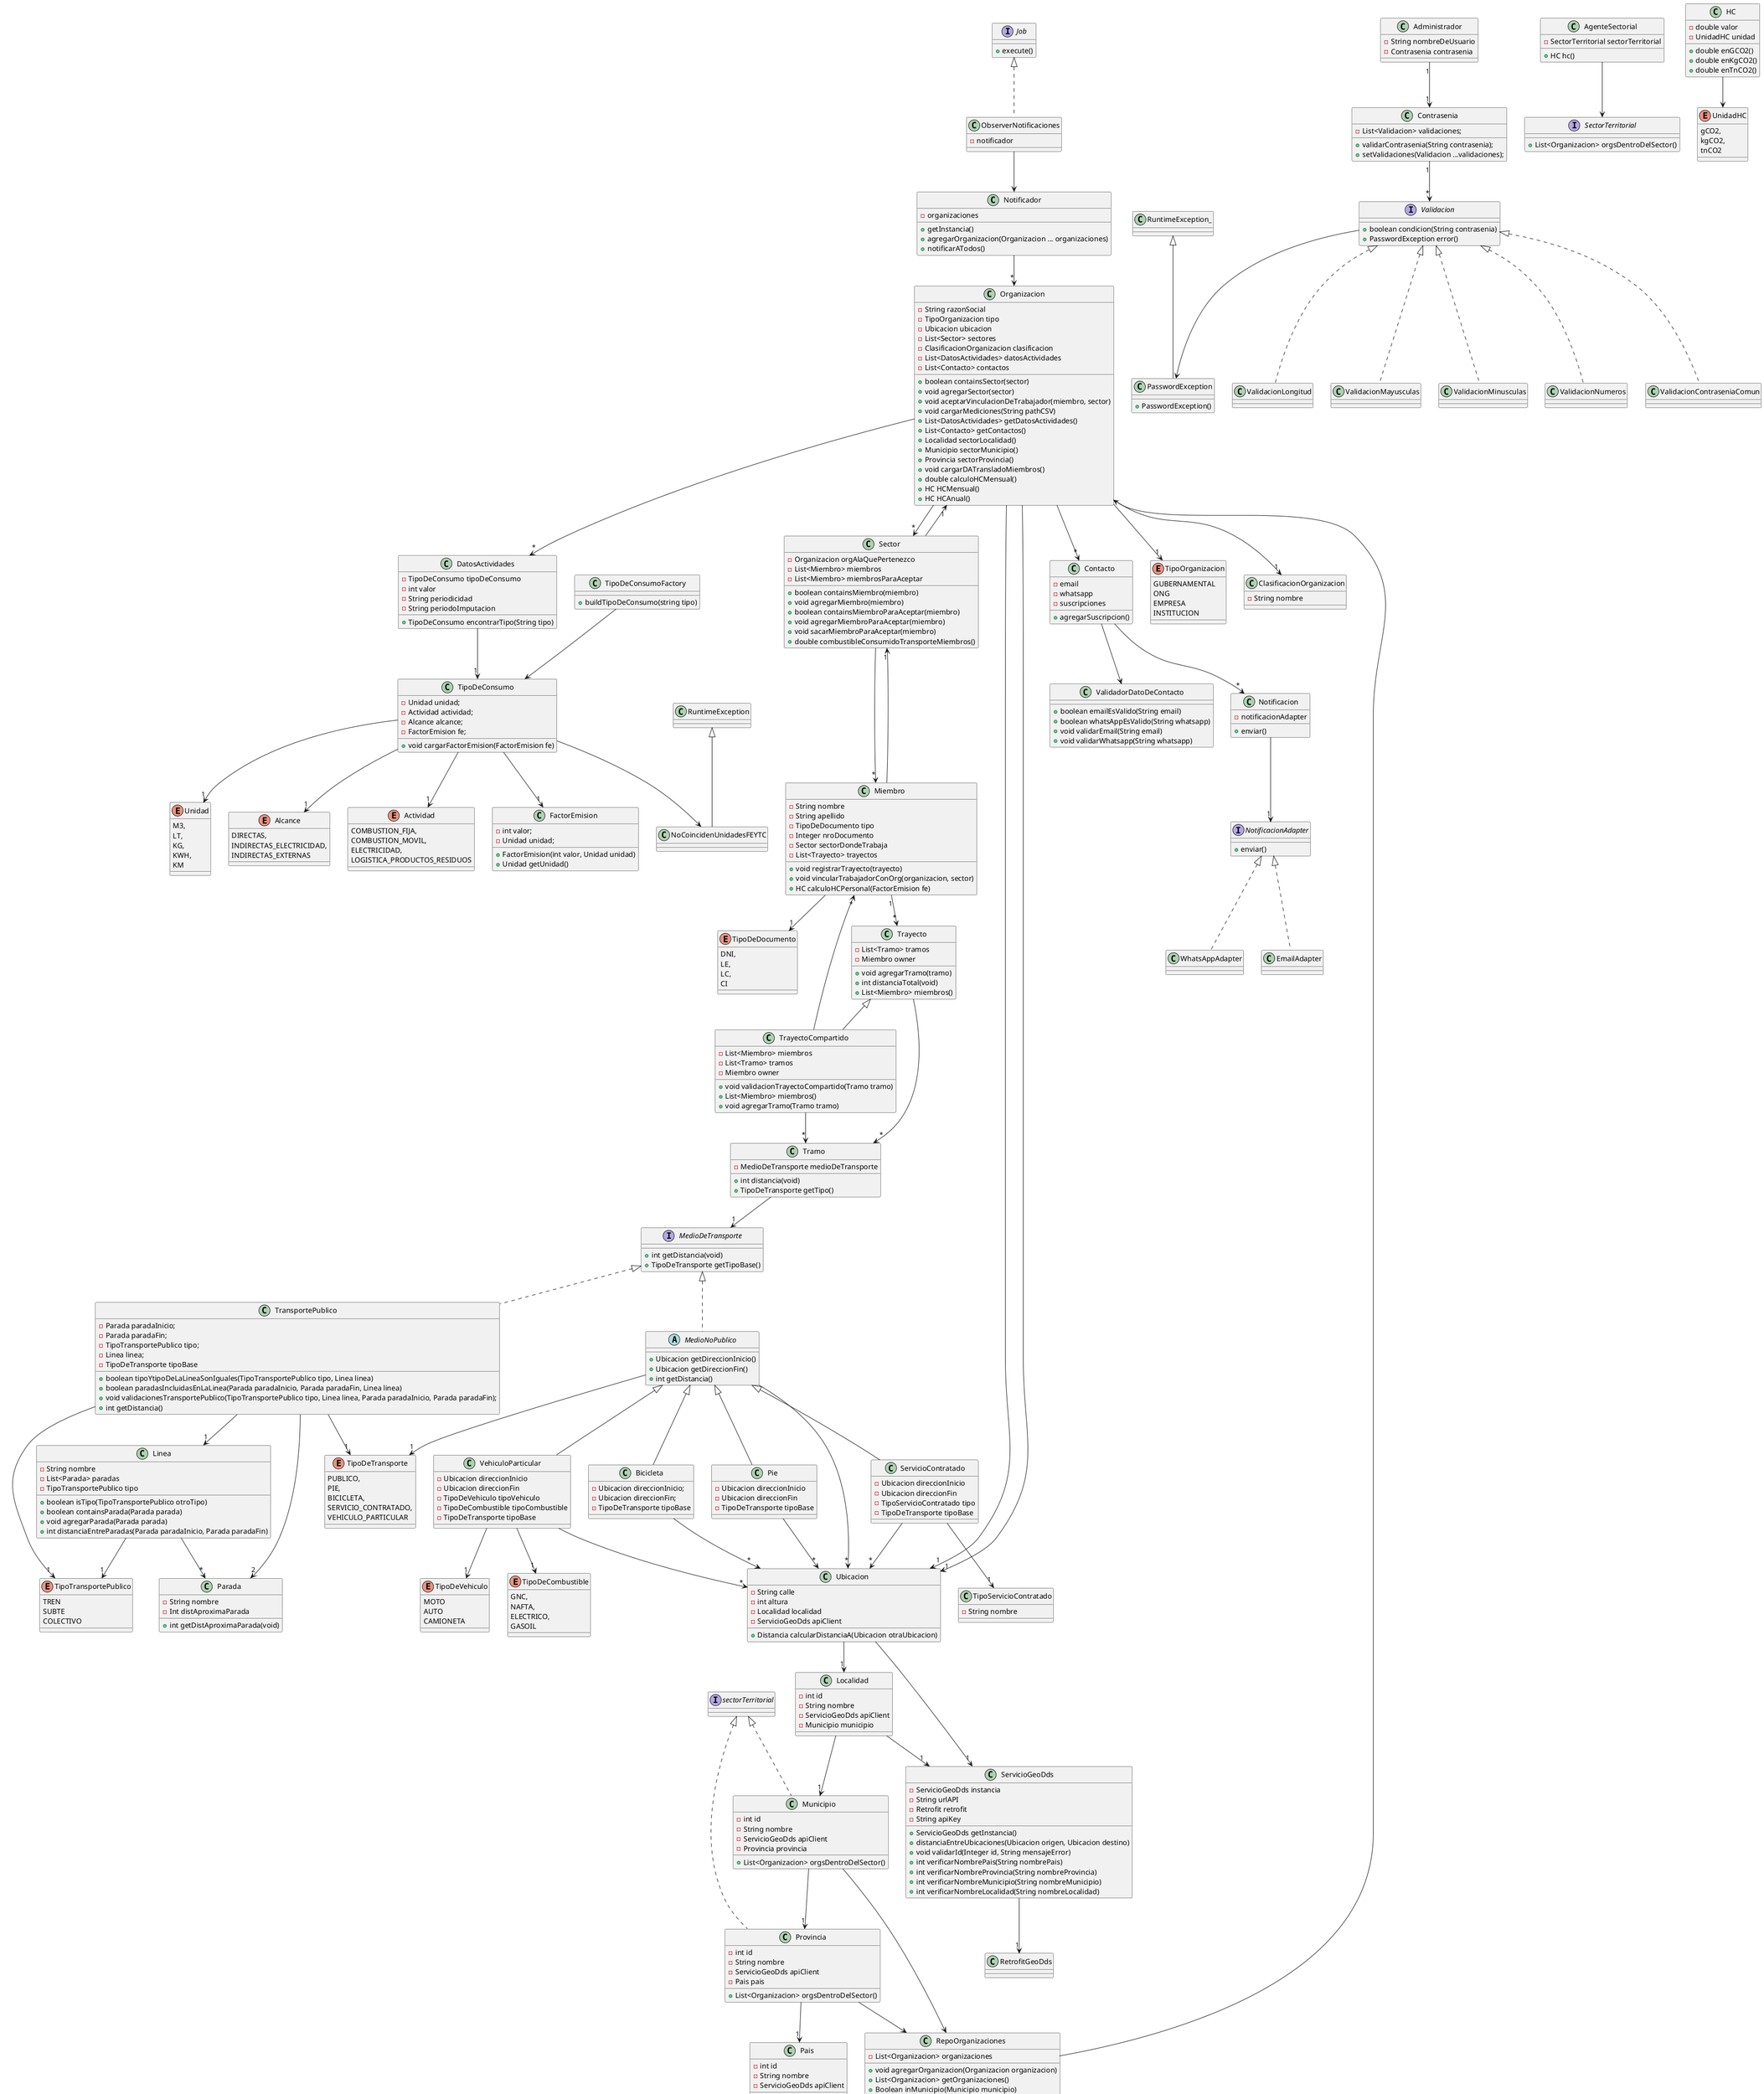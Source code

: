 @startuml diagrama-de-clases

'https://plantuml.com/class-diagram
' - private
' + public

' Part 1: Organizaciones y Miembros

enum TipoOrganizacion {
    GUBERNAMENTAL
    ONG
    EMPRESA
    INSTITUCION
}

class ClasificacionOrganizacion{
    - String nombre
}

class Organizacion {
    - String razonSocial
    - TipoOrganizacion tipo
    - Ubicacion ubicacion
    - List<Sector> sectores
    - ClasificacionOrganizacion clasificacion
    - List<DatosActividades> datosActividades
    - List<Contacto> contactos
    
    + boolean containsSector(sector)
    + void agregarSector(sector)
    + void aceptarVinculacionDeTrabajador(miembro, sector)
    + void cargarMediciones(String pathCSV)
    + List<DatosActividades> getDatosActividades()
    + List<Contacto> getContactos()
    + Localidad sectorLocalidad()
    + Municipio sectorMunicipio()
    + Provincia sectorProvincia()
    + void cargarDATransladoMiembros()
    + double calculoHCMensual()
    + HC HCMensual()
    + HC HCAnual()
}

class DatosActividades {
    - TipoDeConsumo tipoDeConsumo
    - int valor
    - String periodicidad
    - String periodoImputacion

    + TipoDeConsumo encontrarTipo(String tipo)
}

class TipoDeConsumo {
  - Unidad unidad;
  - Actividad actividad;
  - Alcance alcance;
  - FactorEmision fe;

  + void cargarFactorEmision(FactorEmision fe)
} 

DatosActividades --> "1" TipoDeConsumo

class NoCoincidenUnidadesFEYTC extends RuntimeException {}

class TipoDeConsumoFactory{
  + buildTipoDeConsumo(string tipo)
}

TipoDeConsumoFactory --> TipoDeConsumo

TipoDeConsumo --> NoCoincidenUnidadesFEYTC

class FactorEmision {
  - int valor;
  - Unidad unidad;

  + FactorEmision(int valor, Unidad unidad)
  + Unidad getUnidad() 
}

enum Unidad {
    M3,
    LT,
    KG,
    KWH,
    KM
}

enum Alcance {
  DIRECTAS, 
  INDIRECTAS_ELECTRICIDAD, 
  INDIRECTAS_EXTERNAS
}

enum Actividad {
  COMBUSTION_FIJA, 
  COMBUSTION_MOVIL, 
  ELECTRICIDAD, 
  LOGISTICA_PRODUCTOS_RESIDUOS
}

TipoDeConsumo --> "1" Alcance
TipoDeConsumo --> "1" Unidad
TipoDeConsumo --> "1" Actividad
TipoDeConsumo --> "1" FactorEmision

class Sector{
    - Organizacion orgAlaQuePertenezco
    - List<Miembro> miembros
    - List<Miembro> miembrosParaAceptar

    + boolean containsMiembro(miembro)
    + void agregarMiembro(miembro)
    + boolean containsMiembroParaAceptar(miembro)
    + void agregarMiembroParaAceptar(miembro)
    + void sacarMiembroParaAceptar(miembro)
    + double combustibleConsumidoTransporteMiembros()
}

class Miembro {
    - String nombre
    - String apellido
    - TipoDeDocumento tipo
    - Integer nroDocumento
    - Sector sectorDondeTrabaja
    - List<Trayecto> trayectos

    + void registrarTrayecto(trayecto)
    + void vincularTrabajadorConOrg(organizacion, sector)
    + HC calculoHCPersonal(FactorEmision fe)
}

enum TipoDeDocumento {
    DNI,
    LE,
    LC,
    CI
}

Miembro --> "1" TipoDeDocumento
Organizacion --> "1" TipoOrganizacion
Organizacion --> "1" ClasificacionOrganizacion
Organizacion --> "*" Sector
Organizacion --> "*" DatosActividades

Sector --> "1" Organizacion
Sector --> "*" Miembro
Miembro ---> "1" Sector


class Trayecto{
    - List<Tramo> tramos
    - Miembro owner

    + void agregarTramo(tramo)
    + int distanciaTotal(void)
    + List<Miembro> miembros()
}

class TrayectoCompartido extends Trayecto {
  - List<Miembro> miembros
  - List<Tramo> tramos
  - Miembro owner

  + void validacionTrayectoCompartido(Tramo tramo)
  + List<Miembro> miembros()
  + void agregarTramo(Tramo tramo)
}

TrayectoCompartido --> "*" Miembro
TrayectoCompartido --> "*" Tramo

class Tramo{
    - MedioDeTransporte medioDeTransporte

    + int distancia(void)
    + TipoDeTransporte getTipo()
}

interface MedioDeTransporte {
    + int getDistancia(void)
    + TipoDeTransporte getTipoBase()
}

class TransportePublico implements MedioDeTransporte{
  - Parada paradaInicio;
  - Parada paradaFin;
  - TipoTransportePublico tipo;
  - Linea linea;
  - TipoDeTransporte tipoBase
    
  + boolean tipoYtipoDeLaLineaSonIguales(TipoTransportePublico tipo, Linea linea)
  + boolean paradasIncluidasEnLaLinea(Parada paradaInicio, Parada paradaFin, Linea linea)
  + void validacionesTransportePublico(TipoTransportePublico tipo, Linea linea, Parada paradaInicio, Parada paradaFin);
  + int getDistancia()
}

TransportePublico --> "1" TipoDeTransporte

class VehiculoParticular extends MedioNoPublico {

  - Ubicacion direccionInicio
  - Ubicacion direccionFin
  - TipoDeVehiculo tipoVehiculo
  - TipoDeCombustible tipoCombustible
  - TipoDeTransporte tipoBase

}

MedioNoPublico --> "1" TipoDeTransporte

class ServicioContratado extends MedioNoPublico{
  -Ubicacion direccionInicio
  - Ubicacion direccionFin
  - TipoServicioContratado tipo
  - TipoDeTransporte tipoBase
}


abstract class MedioNoPublico implements MedioDeTransporte {
  + Ubicacion getDireccionInicio()
  + Ubicacion getDireccionFin()
  + int getDistancia()
}

class Bicicleta extends MedioNoPublico{
  - Ubicacion direccionInicio;
  - Ubicacion direccionFin;
  - TipoDeTransporte tipoBase
}


class Pie extends MedioNoPublico {
    - Ubicacion direccionInicio
    - Ubicacion direccionFin
    - TipoDeTransporte tipoBase
}

enum TipoDeVehiculo{
    MOTO
    AUTO
    CAMIONETA
}

enum TipoDeTransporte {
  PUBLICO,
  PIE,
  BICICLETA,
  SERVICIO_CONTRATADO,
  VEHICULO_PARTICULAR
}

enum TipoDeCombustible{
    GNC,
    NAFTA,
    ELECTRICO,
    GASOIL
}

enum TipoTransportePublico{
    TREN
    SUBTE
    COLECTIVO
}

class Parada{
    - String nombre
    - Int distAproximaParada

    + int getDistAproximaParada(void)
}

class Linea {

  - String nombre
  - List<Parada> paradas
  - TipoTransportePublico tipo
  + boolean isTipo(TipoTransportePublico otroTipo)
  + boolean containsParada(Parada parada)
  + void agregarParada(Parada parada)
  + int distanciaEntreParadas(Parada paradaInicio, Parada paradaFin)
}

class TipoServicioContratado{
    - String nombre
}

ServicioContratado --> "1" TipoServicioContratado

Miembro  "1" --> "*" Trayecto
Trayecto --> "*" Tramo
Tramo --> "1" MedioDeTransporte
TransportePublico --> "1" TipoTransportePublico
TransportePublico --> "1" Linea
VehiculoParticular --> "1" TipoDeVehiculo
VehiculoParticular --> "1" TipoDeCombustible
TransportePublico --> "2" Parada
Linea --> "*" Parada
Linea --> "1" TipoTransportePublico


class Contrasenia {
    - List<Validacion> validaciones;

    + validarContrasenia(String contrasenia);
    + setValidaciones(Validacion ...validaciones);
}

class RuntimeException{}

interface Validacion {
    + boolean condicion(String contrasenia)
    + PasswordException error()
}

class PasswordException extends RuntimeException_ {
    + PasswordException()
}

class RuntimeException_ {}

Contrasenia "1" --> "*" Validacion
Validacion --> PasswordException



class ValidacionLongitud implements Validacion{
}

class ValidacionMayusculas implements Validacion{
}

class ValidacionMinusculas implements Validacion {
}

class ValidacionNumeros implements Validacion {
}

class ValidacionContraseniaComun implements Validacion {
}

class Administrador {
    - String nombreDeUsuario
    - Contrasenia contrasenia
}

Administrador "1" --> "1" Contrasenia

class Ubicacion {
  - String calle
  - int altura
  - Localidad localidad
  - ServicioGeoDds apiClient
  + Distancia calcularDistanciaA(Ubicacion otraUbicacion)
}

class Localidad {
  - int id
  - String nombre
  - ServicioGeoDds apiClient
  - Municipio municipio
}

class Municipio implements sectorTerritorial {
  - int id
  - String nombre
  - ServicioGeoDds apiClient
  - Provincia provincia

  + List<Organizacion> orgsDentroDelSector()
}

class Provincia implements sectorTerritorial {
  - int id
  - String nombre
  - ServicioGeoDds apiClient
  - Pais pais

  + List<Organizacion> orgsDentroDelSector()
}

class Pais {
  - int id
  - String nombre
  - ServicioGeoDds apiClient
}

Ubicacion --> "1" Localidad
Localidad --> "1" Municipio
Municipio --> "1" Provincia
Provincia --> "1" Pais
Organizacion --> "1" Ubicacion
Organizacion --> "1" Ubicacion
MedioNoPublico --> "*" Ubicacion
ServicioContratado --> "*" Ubicacion
VehiculoParticular --> "*" Ubicacion
Bicicleta --> "*" Ubicacion
Pie --> "*" Ubicacion


' interface RetrofitGeoDds {
'   + Call<List<Pais>> paises(String token, int offset);
'   + Call<List<Provincia>> provincias(String token, int offset);
'   + Call<List<Provincia>> provincias(String token, int offset, int paisId);
'   + Call<List<Localidad>> localidades(String token, int offset);
'   + Call<List<Localidad>> localidades(String token, int offset, int municipioId);
'   + Call<List<Municipio>> municipios(String token, int offset);
'   + Call<List<Municipio>> municipios(String token, int offset, int provinciaId);
'   + Call<Distancia> distancia(String token, int localidadOrigenId, String calleOrigen, int alturaOrigen, int localidadDestinoId, String calleDestino, int alturaDestino);
' }

class ServicioGeoDds {
  - ServicioGeoDds instancia
  - String urlAPI
  - Retrofit retrofit
  - String apiKey

  + ServicioGeoDds getInstancia()
  + distanciaEntreUbicaciones(Ubicacion origen, Ubicacion destino)
  + void validarId(Integer id, String mensajeError)
  + int verificarNombrePais(String nombrePais)
  + int verificarNombreProvincia(String nombreProvincia)
  + int verificarNombreMunicipio(String nombreMunicipio)
  + int verificarNombreLocalidad(String nombreLocalidad)
}

ServicioGeoDds --> "1" RetrofitGeoDds
Ubicacion --> "1" ServicioGeoDds
Localidad --> "1" ServicioGeoDds


class AgenteSectorial{
  - SectorTerritorial sectorTerritorial

  + HC hc()
}

interface SectorTerritorial {
  + List<Organizacion> orgsDentroDelSector()
}

AgenteSectorial --> SectorTerritorial


class RepoOrganizaciones {
  - List<Organizacion> organizaciones

  + void agregarOrganizacion(Organizacion organizacion)
  + List<Organizacion> getOrganizaciones()
  + Boolean inMunicipio(Municipio municipio)
  + Boolean inProvincia(Provincia provincia)
}

RepoOrganizaciones --> Organizacion
Municipio --> RepoOrganizaciones
Provincia --> RepoOrganizaciones


enum UnidadHC {
  gCO2,
  kgCO2,
  tnCO2
}

class HC {
  - double valor
  - UnidadHC unidad

  + double enGCO2()
  + double enKgCO2()
  + double enTnCO2()
}

HC --> UnidadHC

class ValidadorDatoDeContacto {
  + boolean emailEsValido(String email)
  + boolean whatsAppEsValido(String whatsapp)
  + void validarEmail(String email)
  + void validarWhatsapp(String whatsapp)
}

' ENVÍO DE NOTIFICACIONES

interface Job {
    + execute()
}

class ObserverNotificaciones implements Job
{
  - notificador
}

class Notificador
{
  - organizaciones
  + getInstancia()
  + agregarOrganizacion(Organizacion ... organizaciones)
  + notificarATodos()
}

interface NotificacionAdapter
{
  + enviar()
}

class WhatsAppAdapter implements NotificacionAdapter {}

class EmailAdapter implements NotificacionAdapter {}

class Notificacion
{
  - notificacionAdapter
  + enviar()
}

class Contacto {
  - email
  - whatsapp
  - suscripciones
  + agregarSuscripcion()
}

ObserverNotificaciones --> Notificador
Notificacion --> "1" NotificacionAdapter
Notificador --> "*" Organizacion
Contacto --> "*" Notificacion
Organizacion --> "*" Contacto
Contacto --> ValidadorDatoDeContacto

@enduml